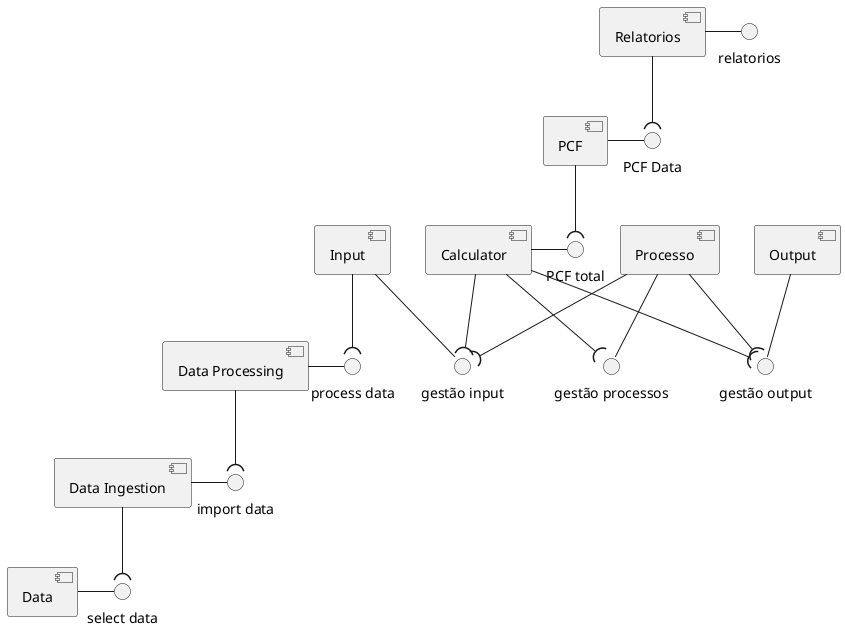@startuml aquitetura

interface "select data" as selectData
interface "import data" as imp_data
interface "process data" as process_data
interface "gestão input" as gest_input
interface "gestão output" as gest_output
interface "gestão processos" as gest_process
interface "PCF total" as pcf_tot
interface "PCF Data" as PCF_Data
interface "relatorios" as relatorios 

[Data] as data_comp
data_comp - selectData

[Data Ingestion] as data_ingestion
data_ingestion --( selectData
data_ingestion - imp_data

[Data Processing] as data_processing
data_processing - process_data
data_processing --( imp_data

[Input] as input_comp
input_comp --( process_data
input_comp -- gest_input

[Output] as output_comp
output_comp -- gest_output

[Processo] as processo
processo -- gest_process
processo --( gest_input
processo --( gest_output

[Calculator] as calculator
calculator --( gest_process
calculator --( gest_input
calculator --( gest_output
calculator - pcf_tot

[PCF] as PCF
PCF - PCF_Data
PCF --( pcf_tot

[Relatorios] as relatorio_comp
relatorio_comp --( PCF_Data
relatorio_comp - relatorios

@enduml